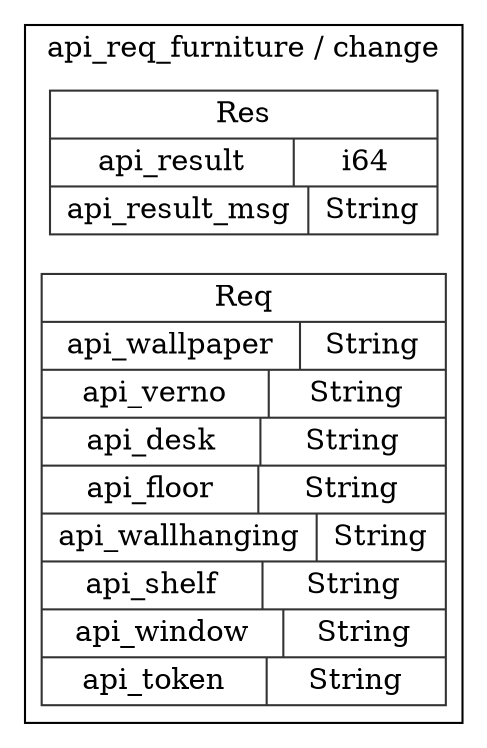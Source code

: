 digraph {
  rankdir=LR;
  subgraph cluster_0 {
    label="api_req_furniture / change";
    node [style="filled", color=white, style="solid", color=gray20];
    api_req_furniture__change__Res [label="<Res> Res  | { api_result | <api_result> i64 } | { api_result_msg | <api_result_msg> String }", shape=record];
    api_req_furniture__change__Req [label="<Req> Req  | { api_wallpaper | <api_wallpaper> String } | { api_verno | <api_verno> String } | { api_desk | <api_desk> String } | { api_floor | <api_floor> String } | { api_wallhanging | <api_wallhanging> String } | { api_shelf | <api_shelf> String } | { api_window | <api_window> String } | { api_token | <api_token> String }", shape=record];
  }
}
